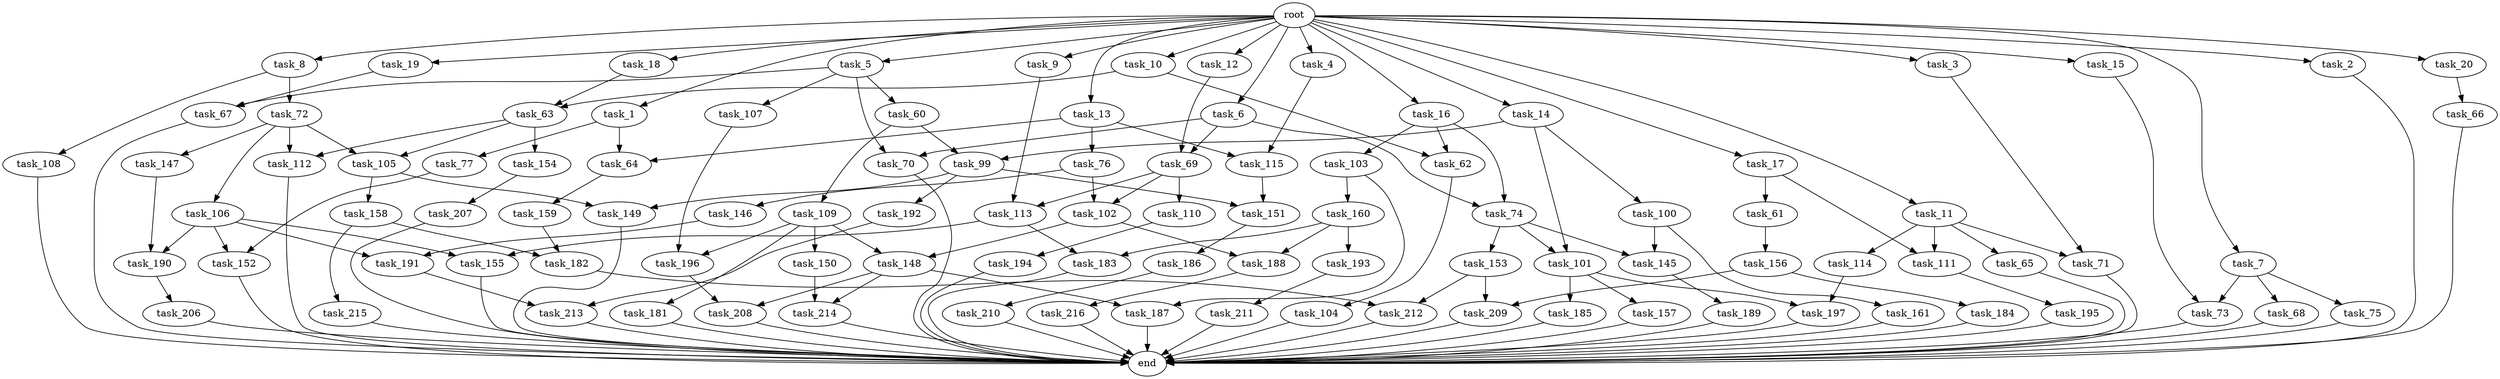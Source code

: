 digraph G {
  task_214 [size="7301444403.200000"];
  task_19 [size="10.240000"];
  task_8 [size="10.240000"];
  end [size="0.000000"];
  task_101 [size="7301444403.200000"];
  task_108 [size="343597383.680000"];
  task_191 [size="9363028705.280001"];
  task_207 [size="8589934592.000000"];
  task_15 [size="10.240000"];
  task_3 [size="10.240000"];
  task_105 [size="1546188226.560000"];
  task_18 [size="10.240000"];
  task_195 [size="4209067950.080000"];
  task_154 [size="773094113.280000"];
  task_73 [size="7301444403.200000"];
  task_209 [size="6184752906.240000"];
  task_210 [size="3092376453.120000"];
  task_16 [size="10.240000"];
  task_110 [size="6957847019.520000"];
  task_68 [size="4209067950.080000"];
  task_61 [size="1374389534.720000"];
  task_74 [size="5583457484.800000"];
  task_158 [size="773094113.280000"];
  task_1 [size="10.240000"];
  task_64 [size="4552665333.760000"];
  task_72 [size="343597383.680000"];
  task_11 [size="10.240000"];
  task_156 [size="4209067950.080000"];
  task_100 [size="4209067950.080000"];
  task_62 [size="9964324126.719999"];
  task_107 [size="5497558138.880000"];
  task_2 [size="10.240000"];
  task_10 [size="10.240000"];
  task_66 [size="3092376453.120000"];
  task_187 [size="9706626088.960001"];
  task_109 [size="6957847019.520000"];
  task_211 [size="3092376453.120000"];
  task_215 [size="6957847019.520000"];
  task_184 [size="3092376453.120000"];
  task_17 [size="10.240000"];
  task_147 [size="773094113.280000"];
  task_114 [size="4209067950.080000"];
  task_155 [size="12799002542.080000"];
  task_67 [size="5841155522.560000"];
  task_150 [size="773094113.280000"];
  task_197 [size="4982162063.360000"];
  task_157 [size="4209067950.080000"];
  task_106 [size="773094113.280000"];
  task_12 [size="10.240000"];
  task_77 [size="4209067950.080000"];
  task_146 [size="343597383.680000"];
  task_194 [size="6957847019.520000"];
  task_70 [size="9706626088.960001"];
  task_149 [size="3865470566.400000"];
  task_104 [size="5497558138.880000"];
  task_9 [size="10.240000"];
  task_148 [size="1546188226.560000"];
  task_186 [size="343597383.680000"];
  task_183 [size="4552665333.760000"];
  task_159 [size="6957847019.520000"];
  task_160 [size="5497558138.880000"];
  task_192 [size="3092376453.120000"];
  task_69 [size="9706626088.960001"];
  task_196 [size="9363028705.280001"];
  task_65 [size="4209067950.080000"];
  task_212 [size="3435973836.800000"];
  task_185 [size="4209067950.080000"];
  task_20 [size="10.240000"];
  task_206 [size="5497558138.880000"];
  task_13 [size="10.240000"];
  task_193 [size="343597383.680000"];
  task_152 [size="14087492730.880001"];
  task_182 [size="11166914969.600000"];
  task_216 [size="3092376453.120000"];
  task_5 [size="10.240000"];
  task_189 [size="2147483648.000000"];
  task_76 [size="343597383.680000"];
  task_115 [size="1116691496.960000"];
  task_190 [size="15547781611.520000"];
  task_99 [size="11166914969.600000"];
  task_188 [size="1116691496.960000"];
  task_14 [size="10.240000"];
  task_4 [size="10.240000"];
  task_161 [size="343597383.680000"];
  task_213 [size="10050223472.639999"];
  task_113 [size="7301444403.200000"];
  task_112 [size="1546188226.560000"];
  task_153 [size="3092376453.120000"];
  root [size="0.000000"];
  task_102 [size="7301444403.200000"];
  task_181 [size="773094113.280000"];
  task_60 [size="5497558138.880000"];
  task_145 [size="3435973836.800000"];
  task_6 [size="10.240000"];
  task_103 [size="1374389534.720000"];
  task_208 [size="8418135900.160000"];
  task_111 [size="5583457484.800000"];
  task_151 [size="3435973836.800000"];
  task_63 [size="12799002542.080000"];
  task_7 [size="10.240000"];
  task_71 [size="4982162063.360000"];
  task_75 [size="4209067950.080000"];

  task_214 -> end [size="1.000000"];
  task_19 -> task_67 [size="33554432.000000"];
  task_8 -> task_72 [size="33554432.000000"];
  task_8 -> task_108 [size="33554432.000000"];
  task_101 -> task_197 [size="411041792.000000"];
  task_101 -> task_157 [size="411041792.000000"];
  task_101 -> task_185 [size="411041792.000000"];
  task_108 -> end [size="1.000000"];
  task_191 -> task_213 [size="301989888.000000"];
  task_207 -> end [size="1.000000"];
  task_15 -> task_73 [size="301989888.000000"];
  task_3 -> task_71 [size="75497472.000000"];
  task_105 -> task_158 [size="75497472.000000"];
  task_105 -> task_149 [size="75497472.000000"];
  task_18 -> task_63 [size="411041792.000000"];
  task_195 -> end [size="1.000000"];
  task_154 -> task_207 [size="838860800.000000"];
  task_73 -> end [size="1.000000"];
  task_209 -> end [size="1.000000"];
  task_210 -> end [size="1.000000"];
  task_16 -> task_62 [size="134217728.000000"];
  task_16 -> task_103 [size="134217728.000000"];
  task_16 -> task_74 [size="134217728.000000"];
  task_110 -> task_194 [size="679477248.000000"];
  task_68 -> end [size="1.000000"];
  task_61 -> task_156 [size="411041792.000000"];
  task_74 -> task_101 [size="301989888.000000"];
  task_74 -> task_153 [size="301989888.000000"];
  task_74 -> task_145 [size="301989888.000000"];
  task_158 -> task_215 [size="679477248.000000"];
  task_158 -> task_182 [size="679477248.000000"];
  task_1 -> task_77 [size="411041792.000000"];
  task_1 -> task_64 [size="411041792.000000"];
  task_64 -> task_159 [size="679477248.000000"];
  task_72 -> task_106 [size="75497472.000000"];
  task_72 -> task_105 [size="75497472.000000"];
  task_72 -> task_112 [size="75497472.000000"];
  task_72 -> task_147 [size="75497472.000000"];
  task_11 -> task_65 [size="411041792.000000"];
  task_11 -> task_111 [size="411041792.000000"];
  task_11 -> task_71 [size="411041792.000000"];
  task_11 -> task_114 [size="411041792.000000"];
  task_156 -> task_209 [size="301989888.000000"];
  task_156 -> task_184 [size="301989888.000000"];
  task_100 -> task_161 [size="33554432.000000"];
  task_100 -> task_145 [size="33554432.000000"];
  task_62 -> task_104 [size="536870912.000000"];
  task_107 -> task_196 [size="838860800.000000"];
  task_2 -> end [size="1.000000"];
  task_10 -> task_62 [size="838860800.000000"];
  task_10 -> task_63 [size="838860800.000000"];
  task_66 -> end [size="1.000000"];
  task_187 -> end [size="1.000000"];
  task_109 -> task_181 [size="75497472.000000"];
  task_109 -> task_148 [size="75497472.000000"];
  task_109 -> task_196 [size="75497472.000000"];
  task_109 -> task_150 [size="75497472.000000"];
  task_211 -> end [size="1.000000"];
  task_215 -> end [size="1.000000"];
  task_184 -> end [size="1.000000"];
  task_17 -> task_61 [size="134217728.000000"];
  task_17 -> task_111 [size="134217728.000000"];
  task_147 -> task_190 [size="679477248.000000"];
  task_114 -> task_197 [size="75497472.000000"];
  task_155 -> end [size="1.000000"];
  task_67 -> end [size="1.000000"];
  task_150 -> task_214 [size="301989888.000000"];
  task_197 -> end [size="1.000000"];
  task_157 -> end [size="1.000000"];
  task_106 -> task_190 [size="838860800.000000"];
  task_106 -> task_152 [size="838860800.000000"];
  task_106 -> task_155 [size="838860800.000000"];
  task_106 -> task_191 [size="838860800.000000"];
  task_12 -> task_69 [size="536870912.000000"];
  task_77 -> task_152 [size="536870912.000000"];
  task_146 -> task_191 [size="75497472.000000"];
  task_194 -> end [size="1.000000"];
  task_70 -> end [size="1.000000"];
  task_149 -> end [size="1.000000"];
  task_104 -> end [size="1.000000"];
  task_9 -> task_113 [size="33554432.000000"];
  task_148 -> task_214 [size="411041792.000000"];
  task_148 -> task_208 [size="411041792.000000"];
  task_148 -> task_187 [size="411041792.000000"];
  task_186 -> task_210 [size="301989888.000000"];
  task_183 -> end [size="1.000000"];
  task_159 -> task_182 [size="411041792.000000"];
  task_160 -> task_193 [size="33554432.000000"];
  task_160 -> task_183 [size="33554432.000000"];
  task_160 -> task_188 [size="33554432.000000"];
  task_192 -> task_213 [size="679477248.000000"];
  task_69 -> task_113 [size="679477248.000000"];
  task_69 -> task_102 [size="679477248.000000"];
  task_69 -> task_110 [size="679477248.000000"];
  task_196 -> task_208 [size="411041792.000000"];
  task_65 -> end [size="1.000000"];
  task_212 -> end [size="1.000000"];
  task_185 -> end [size="1.000000"];
  task_20 -> task_66 [size="301989888.000000"];
  task_206 -> end [size="1.000000"];
  task_13 -> task_76 [size="33554432.000000"];
  task_13 -> task_115 [size="33554432.000000"];
  task_13 -> task_64 [size="33554432.000000"];
  task_193 -> task_211 [size="301989888.000000"];
  task_152 -> end [size="1.000000"];
  task_182 -> task_212 [size="33554432.000000"];
  task_216 -> end [size="1.000000"];
  task_5 -> task_60 [size="536870912.000000"];
  task_5 -> task_67 [size="536870912.000000"];
  task_5 -> task_70 [size="536870912.000000"];
  task_5 -> task_107 [size="536870912.000000"];
  task_189 -> end [size="1.000000"];
  task_76 -> task_146 [size="33554432.000000"];
  task_76 -> task_102 [size="33554432.000000"];
  task_115 -> task_151 [size="33554432.000000"];
  task_190 -> task_206 [size="536870912.000000"];
  task_99 -> task_151 [size="301989888.000000"];
  task_99 -> task_149 [size="301989888.000000"];
  task_99 -> task_192 [size="301989888.000000"];
  task_188 -> task_216 [size="301989888.000000"];
  task_14 -> task_101 [size="411041792.000000"];
  task_14 -> task_99 [size="411041792.000000"];
  task_14 -> task_100 [size="411041792.000000"];
  task_4 -> task_115 [size="75497472.000000"];
  task_161 -> end [size="1.000000"];
  task_213 -> end [size="1.000000"];
  task_113 -> task_183 [size="411041792.000000"];
  task_113 -> task_155 [size="411041792.000000"];
  task_112 -> end [size="1.000000"];
  task_153 -> task_212 [size="301989888.000000"];
  task_153 -> task_209 [size="301989888.000000"];
  root -> task_8 [size="1.000000"];
  root -> task_20 [size="1.000000"];
  root -> task_9 [size="1.000000"];
  root -> task_16 [size="1.000000"];
  root -> task_14 [size="1.000000"];
  root -> task_6 [size="1.000000"];
  root -> task_4 [size="1.000000"];
  root -> task_5 [size="1.000000"];
  root -> task_1 [size="1.000000"];
  root -> task_10 [size="1.000000"];
  root -> task_13 [size="1.000000"];
  root -> task_15 [size="1.000000"];
  root -> task_19 [size="1.000000"];
  root -> task_3 [size="1.000000"];
  root -> task_12 [size="1.000000"];
  root -> task_11 [size="1.000000"];
  root -> task_2 [size="1.000000"];
  root -> task_18 [size="1.000000"];
  root -> task_7 [size="1.000000"];
  root -> task_17 [size="1.000000"];
  task_102 -> task_148 [size="75497472.000000"];
  task_102 -> task_188 [size="75497472.000000"];
  task_181 -> end [size="1.000000"];
  task_60 -> task_99 [size="679477248.000000"];
  task_60 -> task_109 [size="679477248.000000"];
  task_145 -> task_189 [size="209715200.000000"];
  task_6 -> task_69 [size="411041792.000000"];
  task_6 -> task_70 [size="411041792.000000"];
  task_6 -> task_74 [size="411041792.000000"];
  task_103 -> task_160 [size="536870912.000000"];
  task_103 -> task_187 [size="536870912.000000"];
  task_208 -> end [size="1.000000"];
  task_111 -> task_195 [size="411041792.000000"];
  task_151 -> task_186 [size="33554432.000000"];
  task_63 -> task_154 [size="75497472.000000"];
  task_63 -> task_105 [size="75497472.000000"];
  task_63 -> task_112 [size="75497472.000000"];
  task_7 -> task_73 [size="411041792.000000"];
  task_7 -> task_68 [size="411041792.000000"];
  task_7 -> task_75 [size="411041792.000000"];
  task_71 -> end [size="1.000000"];
  task_75 -> end [size="1.000000"];
}
